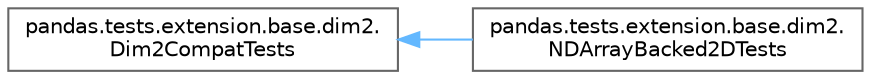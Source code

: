 digraph "Graphical Class Hierarchy"
{
 // LATEX_PDF_SIZE
  bgcolor="transparent";
  edge [fontname=Helvetica,fontsize=10,labelfontname=Helvetica,labelfontsize=10];
  node [fontname=Helvetica,fontsize=10,shape=box,height=0.2,width=0.4];
  rankdir="LR";
  Node0 [id="Node000000",label="pandas.tests.extension.base.dim2.\lDim2CompatTests",height=0.2,width=0.4,color="grey40", fillcolor="white", style="filled",URL="$d6/d8e/classpandas_1_1tests_1_1extension_1_1base_1_1dim2_1_1Dim2CompatTests.html",tooltip=" "];
  Node0 -> Node1 [id="edge4668_Node000000_Node000001",dir="back",color="steelblue1",style="solid",tooltip=" "];
  Node1 [id="Node000001",label="pandas.tests.extension.base.dim2.\lNDArrayBacked2DTests",height=0.2,width=0.4,color="grey40", fillcolor="white", style="filled",URL="$d3/dce/classpandas_1_1tests_1_1extension_1_1base_1_1dim2_1_1NDArrayBacked2DTests.html",tooltip=" "];
}
